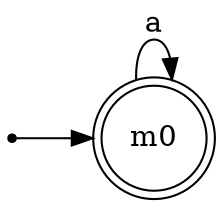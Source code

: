 digraph Automaton {
rankdir=LR;
__start__ [shape=point];
m0 [shape=doublecircle];
__start__ -> m0;
m0 -> m0 [label="a"]; 
}